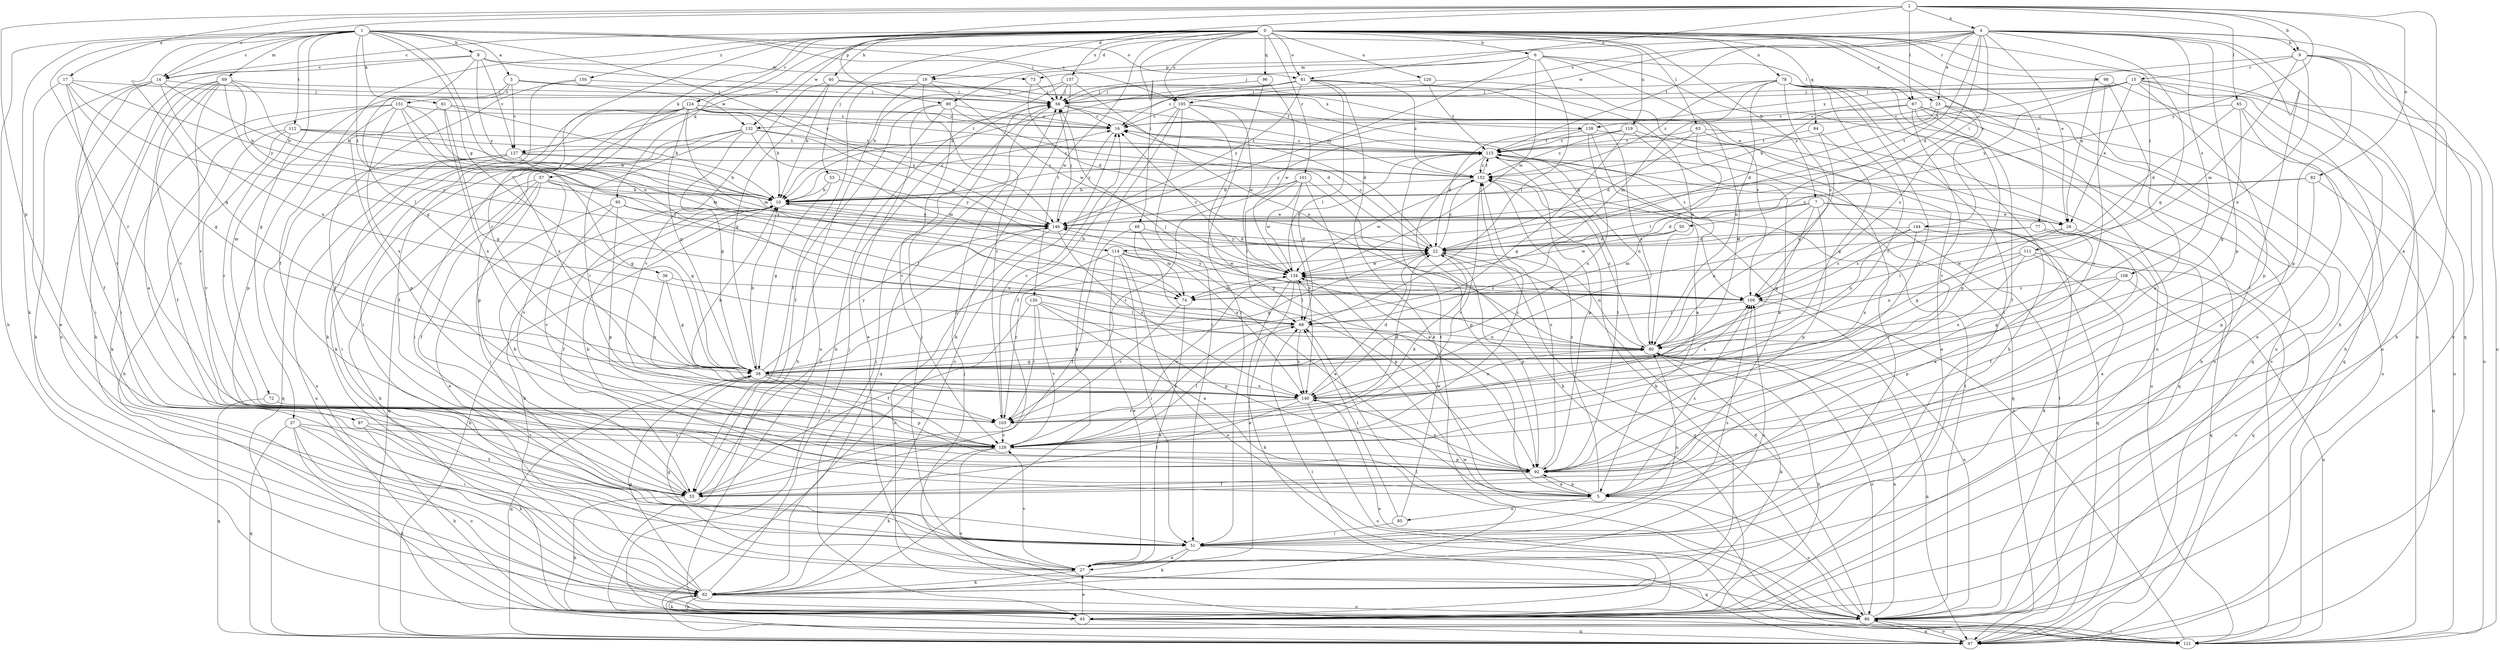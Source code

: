 strict digraph  {
0;
1;
2;
3;
4;
5;
6;
7;
8;
9;
10;
14;
15;
16;
17;
19;
22;
23;
26;
27;
33;
36;
37;
38;
40;
45;
49;
50;
51;
53;
56;
57;
61;
62;
63;
65;
67;
68;
69;
72;
73;
74;
77;
78;
80;
81;
82;
85;
86;
87;
90;
92;
94;
95;
96;
97;
98;
101;
103;
105;
108;
109;
111;
112;
114;
115;
119;
120;
121;
124;
127;
128;
130;
132;
134;
137;
139;
140;
144;
146;
150;
151;
152;
0 -> 6  [label=b];
0 -> 7  [label=b];
0 -> 14  [label=c];
0 -> 23  [label=e];
0 -> 33  [label=f];
0 -> 40  [label=h];
0 -> 49  [label=i];
0 -> 53  [label=j];
0 -> 57  [label=k];
0 -> 63  [label=l];
0 -> 77  [label=n];
0 -> 78  [label=n];
0 -> 81  [label=o];
0 -> 94  [label=q];
0 -> 95  [label=q];
0 -> 96  [label=q];
0 -> 98  [label=r];
0 -> 101  [label=r];
0 -> 103  [label=r];
0 -> 105  [label=s];
0 -> 111  [label=t];
0 -> 119  [label=u];
0 -> 120  [label=u];
0 -> 121  [label=u];
0 -> 124  [label=v];
0 -> 127  [label=v];
0 -> 130  [label=w];
0 -> 132  [label=w];
0 -> 137  [label=x];
0 -> 144  [label=y];
0 -> 150  [label=z];
1 -> 3  [label=a];
1 -> 8  [label=b];
1 -> 14  [label=c];
1 -> 36  [label=g];
1 -> 37  [label=g];
1 -> 38  [label=g];
1 -> 45  [label=h];
1 -> 56  [label=j];
1 -> 61  [label=k];
1 -> 62  [label=k];
1 -> 69  [label=m];
1 -> 80  [label=n];
1 -> 81  [label=o];
1 -> 103  [label=r];
1 -> 105  [label=s];
1 -> 112  [label=t];
1 -> 114  [label=t];
1 -> 146  [label=y];
2 -> 4  [label=a];
2 -> 5  [label=a];
2 -> 9  [label=b];
2 -> 14  [label=c];
2 -> 17  [label=d];
2 -> 19  [label=d];
2 -> 65  [label=l];
2 -> 67  [label=l];
2 -> 81  [label=o];
2 -> 82  [label=o];
2 -> 87  [label=p];
2 -> 90  [label=p];
2 -> 146  [label=y];
3 -> 72  [label=m];
3 -> 127  [label=v];
3 -> 132  [label=w];
3 -> 139  [label=x];
3 -> 151  [label=z];
4 -> 9  [label=b];
4 -> 19  [label=d];
4 -> 22  [label=d];
4 -> 23  [label=e];
4 -> 26  [label=e];
4 -> 38  [label=g];
4 -> 45  [label=h];
4 -> 50  [label=i];
4 -> 51  [label=i];
4 -> 90  [label=p];
4 -> 92  [label=p];
4 -> 97  [label=q];
4 -> 105  [label=s];
4 -> 108  [label=s];
4 -> 114  [label=t];
4 -> 115  [label=t];
4 -> 132  [label=w];
5 -> 10  [label=b];
5 -> 85  [label=o];
5 -> 86  [label=o];
5 -> 92  [label=p];
5 -> 109  [label=s];
5 -> 134  [label=w];
5 -> 152  [label=z];
6 -> 56  [label=j];
6 -> 67  [label=l];
6 -> 68  [label=l];
6 -> 73  [label=m];
6 -> 103  [label=r];
6 -> 121  [label=u];
6 -> 134  [label=w];
6 -> 146  [label=y];
7 -> 22  [label=d];
7 -> 26  [label=e];
7 -> 38  [label=g];
7 -> 80  [label=n];
7 -> 92  [label=p];
7 -> 97  [label=q];
7 -> 146  [label=y];
8 -> 14  [label=c];
8 -> 26  [label=e];
8 -> 38  [label=g];
8 -> 73  [label=m];
8 -> 86  [label=o];
8 -> 127  [label=v];
8 -> 146  [label=y];
9 -> 15  [label=c];
9 -> 26  [label=e];
9 -> 45  [label=h];
9 -> 74  [label=m];
9 -> 80  [label=n];
9 -> 86  [label=o];
9 -> 92  [label=p];
9 -> 121  [label=u];
10 -> 16  [label=c];
10 -> 26  [label=e];
10 -> 33  [label=f];
10 -> 115  [label=t];
10 -> 146  [label=y];
14 -> 10  [label=b];
14 -> 33  [label=f];
14 -> 51  [label=i];
14 -> 56  [label=j];
14 -> 62  [label=k];
14 -> 80  [label=n];
15 -> 26  [label=e];
15 -> 45  [label=h];
15 -> 56  [label=j];
15 -> 86  [label=o];
15 -> 92  [label=p];
15 -> 115  [label=t];
15 -> 121  [label=u];
15 -> 127  [label=v];
15 -> 139  [label=x];
15 -> 146  [label=y];
16 -> 115  [label=t];
16 -> 146  [label=y];
17 -> 10  [label=b];
17 -> 27  [label=e];
17 -> 38  [label=g];
17 -> 56  [label=j];
17 -> 68  [label=l];
17 -> 128  [label=v];
19 -> 33  [label=f];
19 -> 56  [label=j];
19 -> 86  [label=o];
19 -> 103  [label=r];
19 -> 134  [label=w];
22 -> 16  [label=c];
22 -> 38  [label=g];
22 -> 80  [label=n];
22 -> 86  [label=o];
22 -> 92  [label=p];
22 -> 134  [label=w];
22 -> 146  [label=y];
22 -> 152  [label=z];
23 -> 16  [label=c];
23 -> 22  [label=d];
23 -> 45  [label=h];
23 -> 86  [label=o];
23 -> 109  [label=s];
23 -> 152  [label=z];
26 -> 33  [label=f];
26 -> 38  [label=g];
26 -> 68  [label=l];
27 -> 38  [label=g];
27 -> 56  [label=j];
27 -> 62  [label=k];
27 -> 109  [label=s];
27 -> 128  [label=v];
33 -> 10  [label=b];
33 -> 45  [label=h];
33 -> 146  [label=y];
36 -> 38  [label=g];
36 -> 109  [label=s];
36 -> 140  [label=x];
37 -> 51  [label=i];
37 -> 62  [label=k];
37 -> 86  [label=o];
37 -> 97  [label=q];
37 -> 121  [label=u];
37 -> 128  [label=v];
38 -> 10  [label=b];
38 -> 22  [label=d];
38 -> 92  [label=p];
38 -> 97  [label=q];
38 -> 128  [label=v];
38 -> 140  [label=x];
38 -> 146  [label=y];
40 -> 10  [label=b];
40 -> 38  [label=g];
40 -> 56  [label=j];
40 -> 115  [label=t];
40 -> 128  [label=v];
45 -> 27  [label=e];
45 -> 56  [label=j];
45 -> 62  [label=k];
45 -> 68  [label=l];
45 -> 97  [label=q];
49 -> 22  [label=d];
49 -> 33  [label=f];
49 -> 74  [label=m];
49 -> 140  [label=x];
50 -> 22  [label=d];
50 -> 74  [label=m];
50 -> 134  [label=w];
51 -> 27  [label=e];
51 -> 62  [label=k];
51 -> 80  [label=n];
51 -> 97  [label=q];
51 -> 109  [label=s];
53 -> 10  [label=b];
53 -> 38  [label=g];
53 -> 146  [label=y];
56 -> 16  [label=c];
56 -> 22  [label=d];
56 -> 97  [label=q];
56 -> 152  [label=z];
57 -> 10  [label=b];
57 -> 33  [label=f];
57 -> 38  [label=g];
57 -> 45  [label=h];
57 -> 51  [label=i];
57 -> 97  [label=q];
57 -> 128  [label=v];
61 -> 10  [label=b];
61 -> 16  [label=c];
61 -> 38  [label=g];
61 -> 92  [label=p];
61 -> 140  [label=x];
62 -> 10  [label=b];
62 -> 16  [label=c];
62 -> 38  [label=g];
62 -> 45  [label=h];
62 -> 56  [label=j];
62 -> 86  [label=o];
62 -> 121  [label=u];
63 -> 22  [label=d];
63 -> 27  [label=e];
63 -> 68  [label=l];
63 -> 97  [label=q];
63 -> 115  [label=t];
65 -> 16  [label=c];
65 -> 22  [label=d];
65 -> 27  [label=e];
65 -> 38  [label=g];
65 -> 121  [label=u];
67 -> 10  [label=b];
67 -> 16  [label=c];
67 -> 33  [label=f];
67 -> 86  [label=o];
67 -> 92  [label=p];
67 -> 121  [label=u];
67 -> 128  [label=v];
68 -> 80  [label=n];
68 -> 128  [label=v];
68 -> 140  [label=x];
69 -> 5  [label=a];
69 -> 10  [label=b];
69 -> 51  [label=i];
69 -> 56  [label=j];
69 -> 62  [label=k];
69 -> 103  [label=r];
69 -> 109  [label=s];
69 -> 128  [label=v];
69 -> 146  [label=y];
72 -> 97  [label=q];
72 -> 103  [label=r];
73 -> 22  [label=d];
73 -> 56  [label=j];
74 -> 27  [label=e];
74 -> 103  [label=r];
77 -> 5  [label=a];
77 -> 22  [label=d];
77 -> 97  [label=q];
77 -> 109  [label=s];
78 -> 45  [label=h];
78 -> 51  [label=i];
78 -> 56  [label=j];
78 -> 74  [label=m];
78 -> 80  [label=n];
78 -> 86  [label=o];
78 -> 97  [label=q];
78 -> 103  [label=r];
78 -> 109  [label=s];
78 -> 128  [label=v];
78 -> 152  [label=z];
80 -> 38  [label=g];
80 -> 45  [label=h];
80 -> 56  [label=j];
80 -> 62  [label=k];
80 -> 86  [label=o];
80 -> 97  [label=q];
80 -> 152  [label=z];
81 -> 10  [label=b];
81 -> 16  [label=c];
81 -> 56  [label=j];
81 -> 62  [label=k];
81 -> 68  [label=l];
81 -> 80  [label=n];
81 -> 140  [label=x];
81 -> 146  [label=y];
81 -> 152  [label=z];
82 -> 10  [label=b];
82 -> 92  [label=p];
82 -> 97  [label=q];
82 -> 146  [label=y];
85 -> 51  [label=i];
85 -> 68  [label=l];
85 -> 115  [label=t];
86 -> 22  [label=d];
86 -> 68  [label=l];
86 -> 80  [label=n];
86 -> 97  [label=q];
86 -> 115  [label=t];
86 -> 121  [label=u];
87 -> 33  [label=f];
87 -> 45  [label=h];
87 -> 128  [label=v];
90 -> 16  [label=c];
90 -> 22  [label=d];
90 -> 27  [label=e];
90 -> 33  [label=f];
90 -> 45  [label=h];
90 -> 128  [label=v];
92 -> 5  [label=a];
92 -> 33  [label=f];
92 -> 115  [label=t];
92 -> 140  [label=x];
92 -> 152  [label=z];
94 -> 38  [label=g];
94 -> 80  [label=n];
94 -> 115  [label=t];
95 -> 27  [label=e];
95 -> 68  [label=l];
95 -> 92  [label=p];
95 -> 128  [label=v];
95 -> 146  [label=y];
96 -> 51  [label=i];
96 -> 56  [label=j];
96 -> 134  [label=w];
97 -> 10  [label=b];
97 -> 86  [label=o];
97 -> 115  [label=t];
98 -> 5  [label=a];
98 -> 56  [label=j];
98 -> 97  [label=q];
98 -> 128  [label=v];
101 -> 5  [label=a];
101 -> 10  [label=b];
101 -> 68  [label=l];
101 -> 92  [label=p];
101 -> 103  [label=r];
101 -> 134  [label=w];
101 -> 140  [label=x];
103 -> 16  [label=c];
103 -> 22  [label=d];
103 -> 128  [label=v];
105 -> 16  [label=c];
105 -> 33  [label=f];
105 -> 51  [label=i];
105 -> 62  [label=k];
105 -> 92  [label=p];
105 -> 109  [label=s];
105 -> 134  [label=w];
108 -> 38  [label=g];
108 -> 92  [label=p];
108 -> 109  [label=s];
108 -> 121  [label=u];
109 -> 68  [label=l];
109 -> 86  [label=o];
109 -> 134  [label=w];
109 -> 146  [label=y];
111 -> 5  [label=a];
111 -> 80  [label=n];
111 -> 86  [label=o];
111 -> 134  [label=w];
111 -> 140  [label=x];
112 -> 10  [label=b];
112 -> 45  [label=h];
112 -> 103  [label=r];
112 -> 115  [label=t];
112 -> 128  [label=v];
112 -> 152  [label=z];
114 -> 5  [label=a];
114 -> 27  [label=e];
114 -> 51  [label=i];
114 -> 86  [label=o];
114 -> 92  [label=p];
114 -> 103  [label=r];
114 -> 134  [label=w];
115 -> 16  [label=c];
115 -> 45  [label=h];
115 -> 80  [label=n];
115 -> 92  [label=p];
115 -> 97  [label=q];
115 -> 152  [label=z];
119 -> 5  [label=a];
119 -> 38  [label=g];
119 -> 51  [label=i];
119 -> 115  [label=t];
119 -> 146  [label=y];
119 -> 152  [label=z];
120 -> 56  [label=j];
120 -> 109  [label=s];
120 -> 115  [label=t];
121 -> 56  [label=j];
121 -> 134  [label=w];
121 -> 152  [label=z];
124 -> 10  [label=b];
124 -> 16  [label=c];
124 -> 33  [label=f];
124 -> 38  [label=g];
124 -> 51  [label=i];
124 -> 62  [label=k];
124 -> 74  [label=m];
124 -> 115  [label=t];
124 -> 140  [label=x];
124 -> 146  [label=y];
127 -> 10  [label=b];
127 -> 38  [label=g];
127 -> 51  [label=i];
127 -> 86  [label=o];
127 -> 97  [label=q];
127 -> 121  [label=u];
127 -> 152  [label=z];
128 -> 22  [label=d];
128 -> 62  [label=k];
128 -> 68  [label=l];
128 -> 86  [label=o];
128 -> 92  [label=p];
128 -> 134  [label=w];
128 -> 152  [label=z];
130 -> 5  [label=a];
130 -> 33  [label=f];
130 -> 68  [label=l];
130 -> 92  [label=p];
130 -> 103  [label=r];
130 -> 128  [label=v];
132 -> 22  [label=d];
132 -> 38  [label=g];
132 -> 51  [label=i];
132 -> 74  [label=m];
132 -> 92  [label=p];
132 -> 103  [label=r];
132 -> 115  [label=t];
134 -> 10  [label=b];
134 -> 16  [label=c];
134 -> 27  [label=e];
134 -> 45  [label=h];
134 -> 68  [label=l];
134 -> 74  [label=m];
134 -> 109  [label=s];
134 -> 115  [label=t];
137 -> 10  [label=b];
137 -> 45  [label=h];
137 -> 56  [label=j];
137 -> 62  [label=k];
137 -> 80  [label=n];
139 -> 5  [label=a];
139 -> 22  [label=d];
139 -> 115  [label=t];
139 -> 121  [label=u];
139 -> 140  [label=x];
140 -> 10  [label=b];
140 -> 22  [label=d];
140 -> 33  [label=f];
140 -> 80  [label=n];
140 -> 86  [label=o];
140 -> 103  [label=r];
140 -> 109  [label=s];
140 -> 121  [label=u];
144 -> 22  [label=d];
144 -> 62  [label=k];
144 -> 80  [label=n];
144 -> 97  [label=q];
144 -> 109  [label=s];
144 -> 140  [label=x];
146 -> 22  [label=d];
146 -> 56  [label=j];
146 -> 86  [label=o];
146 -> 140  [label=x];
150 -> 33  [label=f];
150 -> 56  [label=j];
150 -> 62  [label=k];
151 -> 16  [label=c];
151 -> 33  [label=f];
151 -> 62  [label=k];
151 -> 68  [label=l];
151 -> 74  [label=m];
151 -> 92  [label=p];
151 -> 140  [label=x];
151 -> 146  [label=y];
152 -> 10  [label=b];
152 -> 62  [label=k];
152 -> 115  [label=t];
152 -> 128  [label=v];
152 -> 134  [label=w];
}
